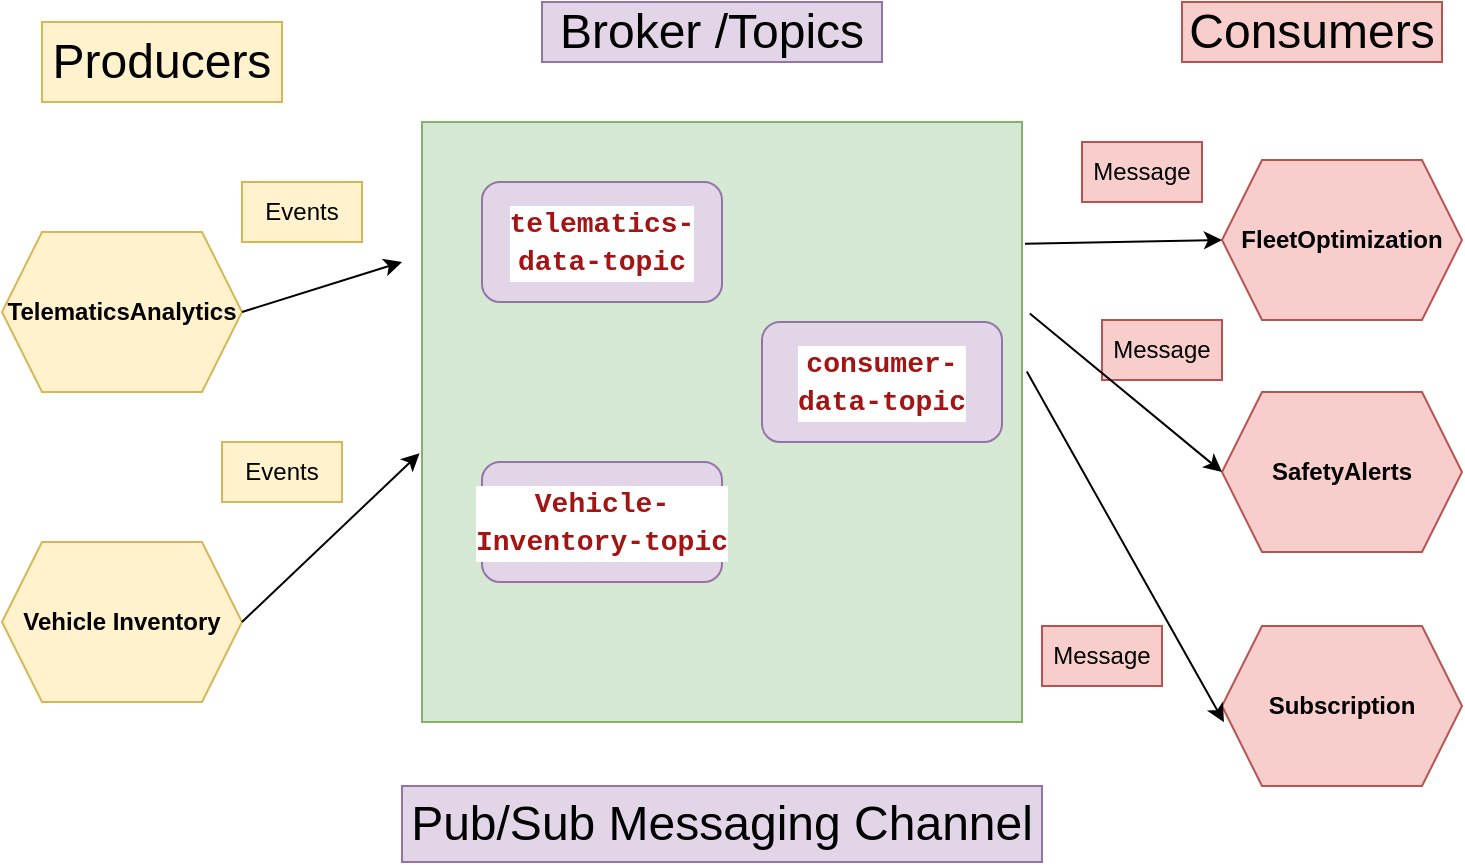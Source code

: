 <mxfile version="24.0.7" type="github">
  <diagram name="Page-1" id="9stJDIrptKMzqkHC4iJv">
    <mxGraphModel dx="1002" dy="588" grid="1" gridSize="10" guides="1" tooltips="1" connect="1" arrows="1" fold="1" page="1" pageScale="1" pageWidth="850" pageHeight="1100" math="0" shadow="0">
      <root>
        <mxCell id="0" />
        <mxCell id="1" parent="0" />
        <mxCell id="aTRD9flVusNCMsegPyxG-2" value="&lt;b&gt;TelematicsAnalytics&lt;/b&gt;" style="shape=hexagon;perimeter=hexagonPerimeter2;whiteSpace=wrap;html=1;fixedSize=1;fillColor=#fff2cc;strokeColor=#d6b656;" vertex="1" parent="1">
          <mxGeometry x="80" y="165" width="120" height="80" as="geometry" />
        </mxCell>
        <mxCell id="aTRD9flVusNCMsegPyxG-3" value="&lt;b&gt;FleetOptimization&lt;/b&gt;" style="shape=hexagon;perimeter=hexagonPerimeter2;whiteSpace=wrap;html=1;fixedSize=1;fillColor=#f8cecc;strokeColor=#b85450;" vertex="1" parent="1">
          <mxGeometry x="690" y="129" width="120" height="80" as="geometry" />
        </mxCell>
        <mxCell id="aTRD9flVusNCMsegPyxG-5" value="" style="whiteSpace=wrap;html=1;aspect=fixed;fillColor=#d5e8d4;strokeColor=#82b366;" vertex="1" parent="1">
          <mxGeometry x="290" y="110" width="300" height="300" as="geometry" />
        </mxCell>
        <mxCell id="aTRD9flVusNCMsegPyxG-6" value="&lt;b&gt;&lt;br&gt;&lt;/b&gt;&lt;div style=&quot;color: rgb(0, 0, 0); background-color: rgb(255, 255, 255); font-family: Consolas, &amp;quot;Courier New&amp;quot;, monospace; font-size: 14px; line-height: 19px; white-space: pre;&quot;&gt;&lt;div&gt;&lt;span style=&quot;color: #a31515;&quot;&gt;&lt;b&gt;telematics-&lt;/b&gt;&lt;/span&gt;&lt;/div&gt;&lt;div&gt;&lt;span style=&quot;color: #a31515;&quot;&gt;&lt;b&gt;data-topic&lt;/b&gt;&lt;/span&gt;&lt;/div&gt;&lt;/div&gt;&lt;div&gt;&lt;br&gt;&lt;/div&gt;" style="rounded=1;whiteSpace=wrap;html=1;fillColor=#e1d5e7;strokeColor=#9673a6;" vertex="1" parent="1">
          <mxGeometry x="320" y="140" width="120" height="60" as="geometry" />
        </mxCell>
        <mxCell id="aTRD9flVusNCMsegPyxG-7" value="&lt;div&gt;&lt;br&gt;&lt;/div&gt;&lt;div&gt;&lt;div style=&quot;background-color: rgb(255, 255, 255); font-family: Consolas, &amp;quot;Courier New&amp;quot;, monospace; font-size: 14px; line-height: 19px; white-space: pre;&quot;&gt;&lt;div&gt;&lt;span style=&quot;color: rgb(163, 21, 21);&quot;&gt;&lt;b&gt;Vehicle-&lt;/b&gt;&lt;/span&gt;&lt;/div&gt;&lt;div&gt;&lt;span style=&quot;color: rgb(163, 21, 21);&quot;&gt;&lt;b&gt;Inventory-topic&lt;/b&gt;&lt;/span&gt;&lt;/div&gt;&lt;/div&gt;&lt;div&gt;&lt;br&gt;&lt;/div&gt;&lt;/div&gt;" style="rounded=1;whiteSpace=wrap;html=1;fillColor=#e1d5e7;strokeColor=#9673a6;" vertex="1" parent="1">
          <mxGeometry x="320" y="280" width="120" height="60" as="geometry" />
        </mxCell>
        <mxCell id="aTRD9flVusNCMsegPyxG-8" value="&lt;div&gt;&lt;br&gt;&lt;/div&gt;&lt;div&gt;&lt;div style=&quot;background-color: rgb(255, 255, 255); font-family: Consolas, &amp;quot;Courier New&amp;quot;, monospace; font-size: 14px; line-height: 19px; white-space: pre;&quot;&gt;&lt;div&gt;&lt;span style=&quot;color: rgb(163, 21, 21);&quot;&gt;&lt;b&gt;consumer-&lt;/b&gt;&lt;/span&gt;&lt;/div&gt;&lt;div&gt;&lt;span style=&quot;color: rgb(163, 21, 21);&quot;&gt;&lt;b&gt;data-topic&lt;/b&gt;&lt;/span&gt;&lt;/div&gt;&lt;/div&gt;&lt;div&gt;&lt;br&gt;&lt;/div&gt;&lt;/div&gt;" style="rounded=1;whiteSpace=wrap;html=1;fillColor=#e1d5e7;strokeColor=#9673a6;" vertex="1" parent="1">
          <mxGeometry x="460" y="210" width="120" height="60" as="geometry" />
        </mxCell>
        <mxCell id="aTRD9flVusNCMsegPyxG-9" value="&lt;b&gt;Vehicle Inventory&lt;/b&gt;" style="shape=hexagon;perimeter=hexagonPerimeter2;whiteSpace=wrap;html=1;fixedSize=1;fillColor=#fff2cc;strokeColor=#d6b656;" vertex="1" parent="1">
          <mxGeometry x="80" y="320" width="120" height="80" as="geometry" />
        </mxCell>
        <mxCell id="aTRD9flVusNCMsegPyxG-10" value="&lt;b&gt;SafetyAlerts&lt;/b&gt;" style="shape=hexagon;perimeter=hexagonPerimeter2;whiteSpace=wrap;html=1;fixedSize=1;fillColor=#f8cecc;strokeColor=#b85450;" vertex="1" parent="1">
          <mxGeometry x="690" y="245" width="120" height="80" as="geometry" />
        </mxCell>
        <mxCell id="aTRD9flVusNCMsegPyxG-11" value="&lt;font style=&quot;font-size: 24px;&quot;&gt;Broker /Topics&lt;/font&gt;" style="text;html=1;align=center;verticalAlign=middle;whiteSpace=wrap;rounded=0;fillColor=#e1d5e7;strokeColor=#9673a6;" vertex="1" parent="1">
          <mxGeometry x="350" y="50" width="170" height="30" as="geometry" />
        </mxCell>
        <mxCell id="aTRD9flVusNCMsegPyxG-12" value="&lt;font style=&quot;font-size: 24px;&quot;&gt;Producers&lt;/font&gt;" style="text;html=1;align=center;verticalAlign=middle;whiteSpace=wrap;rounded=0;fillColor=#fff2cc;strokeColor=#d6b656;" vertex="1" parent="1">
          <mxGeometry x="100" y="60" width="120" height="40" as="geometry" />
        </mxCell>
        <mxCell id="aTRD9flVusNCMsegPyxG-13" value="&lt;font style=&quot;font-size: 24px;&quot;&gt;Consumers&lt;/font&gt;" style="text;html=1;align=center;verticalAlign=middle;whiteSpace=wrap;rounded=0;fillColor=#f8cecc;strokeColor=#b85450;" vertex="1" parent="1">
          <mxGeometry x="670" y="50" width="130" height="30" as="geometry" />
        </mxCell>
        <mxCell id="aTRD9flVusNCMsegPyxG-14" value="" style="endArrow=classic;html=1;rounded=0;exitX=1;exitY=0.5;exitDx=0;exitDy=0;" edge="1" parent="1" source="aTRD9flVusNCMsegPyxG-2">
          <mxGeometry width="50" height="50" relative="1" as="geometry">
            <mxPoint x="400" y="330" as="sourcePoint" />
            <mxPoint x="280" y="180" as="targetPoint" />
          </mxGeometry>
        </mxCell>
        <mxCell id="aTRD9flVusNCMsegPyxG-17" value="&lt;b&gt;Subscription&lt;/b&gt;" style="shape=hexagon;perimeter=hexagonPerimeter2;whiteSpace=wrap;html=1;fixedSize=1;fillColor=#f8cecc;strokeColor=#b85450;" vertex="1" parent="1">
          <mxGeometry x="690" y="362" width="120" height="80" as="geometry" />
        </mxCell>
        <mxCell id="aTRD9flVusNCMsegPyxG-19" value="" style="endArrow=classic;html=1;rounded=0;exitX=1;exitY=0.5;exitDx=0;exitDy=0;entryX=-0.004;entryY=0.552;entryDx=0;entryDy=0;entryPerimeter=0;" edge="1" parent="1" source="aTRD9flVusNCMsegPyxG-9" target="aTRD9flVusNCMsegPyxG-5">
          <mxGeometry width="50" height="50" relative="1" as="geometry">
            <mxPoint x="210" y="215" as="sourcePoint" />
            <mxPoint x="290" y="190" as="targetPoint" />
          </mxGeometry>
        </mxCell>
        <mxCell id="aTRD9flVusNCMsegPyxG-20" value="Events" style="text;html=1;align=center;verticalAlign=middle;whiteSpace=wrap;rounded=0;fillColor=#fff2cc;strokeColor=#d6b656;" vertex="1" parent="1">
          <mxGeometry x="200" y="140" width="60" height="30" as="geometry" />
        </mxCell>
        <mxCell id="aTRD9flVusNCMsegPyxG-21" value="Events" style="text;html=1;align=center;verticalAlign=middle;whiteSpace=wrap;rounded=0;fillColor=#fff2cc;strokeColor=#d6b656;" vertex="1" parent="1">
          <mxGeometry x="190" y="270" width="60" height="30" as="geometry" />
        </mxCell>
        <mxCell id="aTRD9flVusNCMsegPyxG-22" value="Message" style="text;html=1;align=center;verticalAlign=middle;whiteSpace=wrap;rounded=0;fillColor=#f8cecc;strokeColor=#b85450;" vertex="1" parent="1">
          <mxGeometry x="620" y="120" width="60" height="30" as="geometry" />
        </mxCell>
        <mxCell id="aTRD9flVusNCMsegPyxG-23" value="Message" style="text;html=1;align=center;verticalAlign=middle;whiteSpace=wrap;rounded=0;fillColor=#f8cecc;strokeColor=#b85450;" vertex="1" parent="1">
          <mxGeometry x="630" y="209" width="60" height="30" as="geometry" />
        </mxCell>
        <mxCell id="aTRD9flVusNCMsegPyxG-24" value="Message" style="text;html=1;align=center;verticalAlign=middle;whiteSpace=wrap;rounded=0;fillColor=#f8cecc;strokeColor=#b85450;" vertex="1" parent="1">
          <mxGeometry x="600" y="362" width="60" height="30" as="geometry" />
        </mxCell>
        <mxCell id="aTRD9flVusNCMsegPyxG-25" value="" style="endArrow=classic;html=1;rounded=0;exitX=1.005;exitY=0.203;exitDx=0;exitDy=0;entryX=0;entryY=0.5;entryDx=0;entryDy=0;exitPerimeter=0;" edge="1" parent="1" source="aTRD9flVusNCMsegPyxG-5" target="aTRD9flVusNCMsegPyxG-3">
          <mxGeometry width="50" height="50" relative="1" as="geometry">
            <mxPoint x="210" y="370" as="sourcePoint" />
            <mxPoint x="299" y="286" as="targetPoint" />
          </mxGeometry>
        </mxCell>
        <mxCell id="aTRD9flVusNCMsegPyxG-26" value="" style="endArrow=classic;html=1;rounded=0;exitX=1.013;exitY=0.319;exitDx=0;exitDy=0;entryX=0;entryY=0.5;entryDx=0;entryDy=0;exitPerimeter=0;" edge="1" parent="1" source="aTRD9flVusNCMsegPyxG-5" target="aTRD9flVusNCMsegPyxG-10">
          <mxGeometry width="50" height="50" relative="1" as="geometry">
            <mxPoint x="602" y="181" as="sourcePoint" />
            <mxPoint x="700" y="179" as="targetPoint" />
          </mxGeometry>
        </mxCell>
        <mxCell id="aTRD9flVusNCMsegPyxG-27" value="" style="endArrow=classic;html=1;rounded=0;exitX=1.008;exitY=0.416;exitDx=0;exitDy=0;entryX=0.008;entryY=0.601;entryDx=0;entryDy=0;exitPerimeter=0;entryPerimeter=0;" edge="1" parent="1" source="aTRD9flVusNCMsegPyxG-5" target="aTRD9flVusNCMsegPyxG-17">
          <mxGeometry width="50" height="50" relative="1" as="geometry">
            <mxPoint x="604" y="216" as="sourcePoint" />
            <mxPoint x="700" y="295" as="targetPoint" />
          </mxGeometry>
        </mxCell>
        <mxCell id="aTRD9flVusNCMsegPyxG-29" value="&lt;font style=&quot;font-size: 24px;&quot;&gt;Pub/Sub Messaging Channel&lt;/font&gt;" style="text;html=1;align=center;verticalAlign=middle;whiteSpace=wrap;rounded=0;fillColor=#e1d5e7;strokeColor=#9673a6;" vertex="1" parent="1">
          <mxGeometry x="280" y="442" width="320" height="38" as="geometry" />
        </mxCell>
      </root>
    </mxGraphModel>
  </diagram>
</mxfile>
